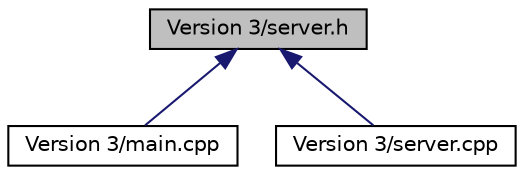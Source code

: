 digraph "Version 3/server.h"
{
 // LATEX_PDF_SIZE
  edge [fontname="Helvetica",fontsize="10",labelfontname="Helvetica",labelfontsize="10"];
  node [fontname="Helvetica",fontsize="10",shape=record];
  Node1 [label="Version 3/server.h",height=0.2,width=0.4,color="black", fillcolor="grey75", style="filled", fontcolor="black",tooltip=" "];
  Node1 -> Node2 [dir="back",color="midnightblue",fontsize="10",style="solid",fontname="Helvetica"];
  Node2 [label="Version 3/main.cpp",height=0.2,width=0.4,color="black", fillcolor="white", style="filled",URL="$_version_013_2main_8cpp.html",tooltip=" "];
  Node1 -> Node3 [dir="back",color="midnightblue",fontsize="10",style="solid",fontname="Helvetica"];
  Node3 [label="Version 3/server.cpp",height=0.2,width=0.4,color="black", fillcolor="white", style="filled",URL="$_version_013_2server_8cpp.html",tooltip=" "];
}
